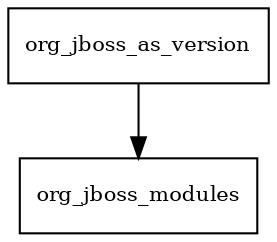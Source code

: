 digraph jboss_as_version_7_4_0_Final_redhat_19_package_dependencies {
  node [shape = box, fontsize=10.0];
  org_jboss_as_version -> org_jboss_modules;
}
